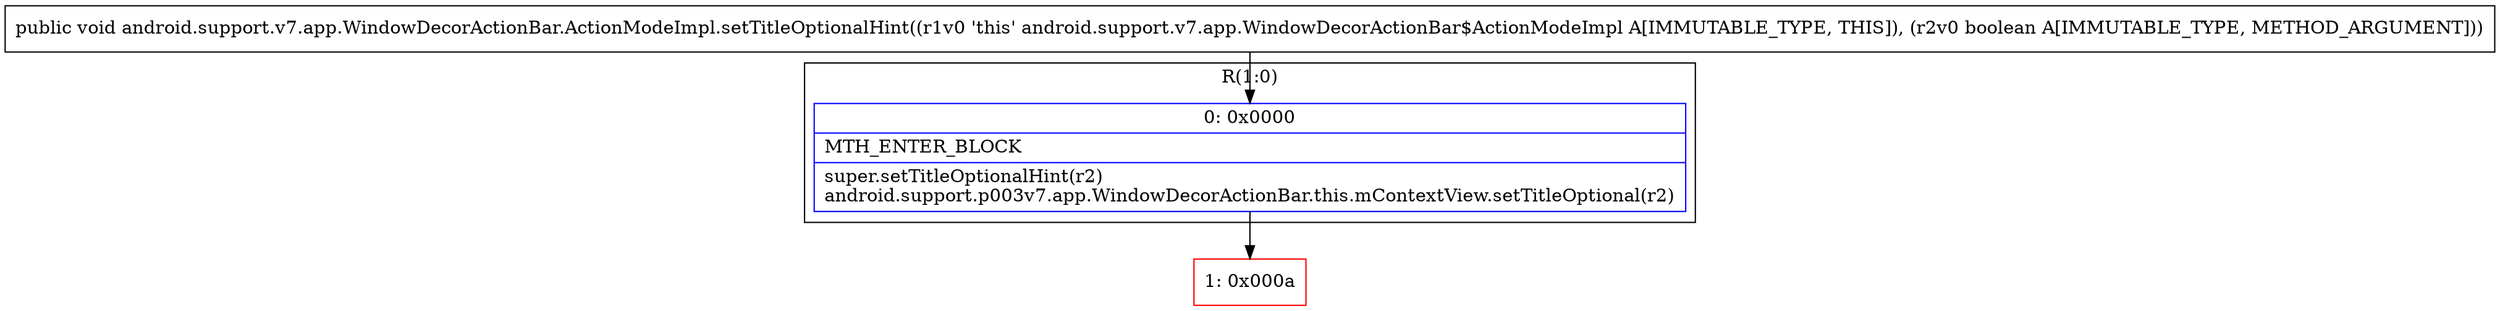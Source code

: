digraph "CFG forandroid.support.v7.app.WindowDecorActionBar.ActionModeImpl.setTitleOptionalHint(Z)V" {
subgraph cluster_Region_103512863 {
label = "R(1:0)";
node [shape=record,color=blue];
Node_0 [shape=record,label="{0\:\ 0x0000|MTH_ENTER_BLOCK\l|super.setTitleOptionalHint(r2)\landroid.support.p003v7.app.WindowDecorActionBar.this.mContextView.setTitleOptional(r2)\l}"];
}
Node_1 [shape=record,color=red,label="{1\:\ 0x000a}"];
MethodNode[shape=record,label="{public void android.support.v7.app.WindowDecorActionBar.ActionModeImpl.setTitleOptionalHint((r1v0 'this' android.support.v7.app.WindowDecorActionBar$ActionModeImpl A[IMMUTABLE_TYPE, THIS]), (r2v0 boolean A[IMMUTABLE_TYPE, METHOD_ARGUMENT])) }"];
MethodNode -> Node_0;
Node_0 -> Node_1;
}

